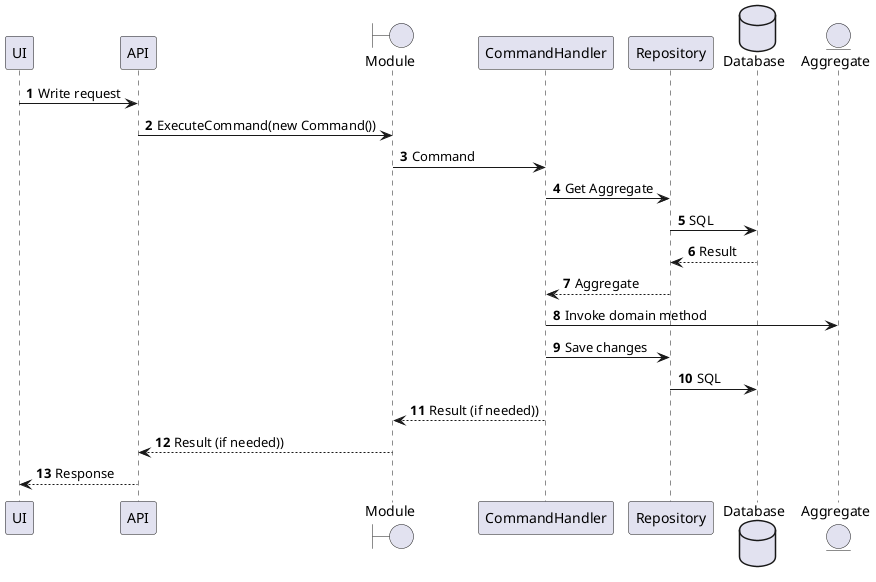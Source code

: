 @startuml

autonumber

participant UI
participant API
boundary Module
participant CommandHandler
participant Repository
database Database
entity Aggregate

UI -> API: Write request
API -> Module: ExecuteCommand(new Command())
Module -> CommandHandler: Command
CommandHandler -> Repository: Get Aggregate
Repository -> Database: SQL
Database --> Repository: Result
Repository --> CommandHandler: Aggregate
CommandHandler -> Aggregate: Invoke domain method
CommandHandler -> Repository: Save changes
Repository -> Database: SQL
CommandHandler --> Module: Result (if needed))
Module --> API: Result (if needed))
API --> UI: Response

@enduml